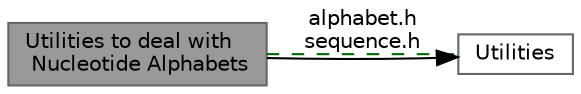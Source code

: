 digraph "Utilities to deal with Nucleotide Alphabets"
{
 // INTERACTIVE_SVG=YES
 // LATEX_PDF_SIZE
  bgcolor="transparent";
  edge [fontname=Helvetica,fontsize=10,labelfontname=Helvetica,labelfontsize=10];
  node [fontname=Helvetica,fontsize=10,shape=box,height=0.2,width=0.4];
  rankdir=LR;
  Node1 [label="Utilities to deal with\l Nucleotide Alphabets",height=0.2,width=0.4,color="gray40", fillcolor="grey60", style="filled", fontcolor="black",tooltip="Functions to cope with various aspects related to the nucleotide sequence alphabet."];
  Node2 [label="Utilities",height=0.2,width=0.4,color="grey40", fillcolor="white", style="filled",URL="$group__utils.html",tooltip=" "];
  Node2->Node1 [shape=plaintext, dir="back", style="solid"];
  Node1->Node2 [shape=plaintext, label="alphabet.h\nsequence.h", color="darkgreen", dir="none", style="dashed"];
}
